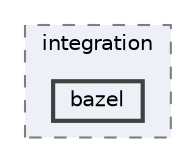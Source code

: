 digraph "/home/ale/sparse-matrix/json/docs/mkdocs/docs/integration/bazel"
{
 // LATEX_PDF_SIZE
  bgcolor="transparent";
  edge [fontname=Helvetica,fontsize=10,labelfontname=Helvetica,labelfontsize=10];
  node [fontname=Helvetica,fontsize=10,shape=box,height=0.2,width=0.4];
  compound=true
  subgraph clusterdir_19b36ec3831896adaf9b65df7b7b5c1a {
    graph [ bgcolor="#edf0f7", pencolor="grey50", label="integration", fontname=Helvetica,fontsize=10 style="filled,dashed", URL="dir_19b36ec3831896adaf9b65df7b7b5c1a.html",tooltip=""]
  dir_dedc9f7a35616ac150d81eb5bfbd3081 [label="bazel", fillcolor="#edf0f7", color="grey25", style="filled,bold", URL="dir_dedc9f7a35616ac150d81eb5bfbd3081.html",tooltip=""];
  }
}
